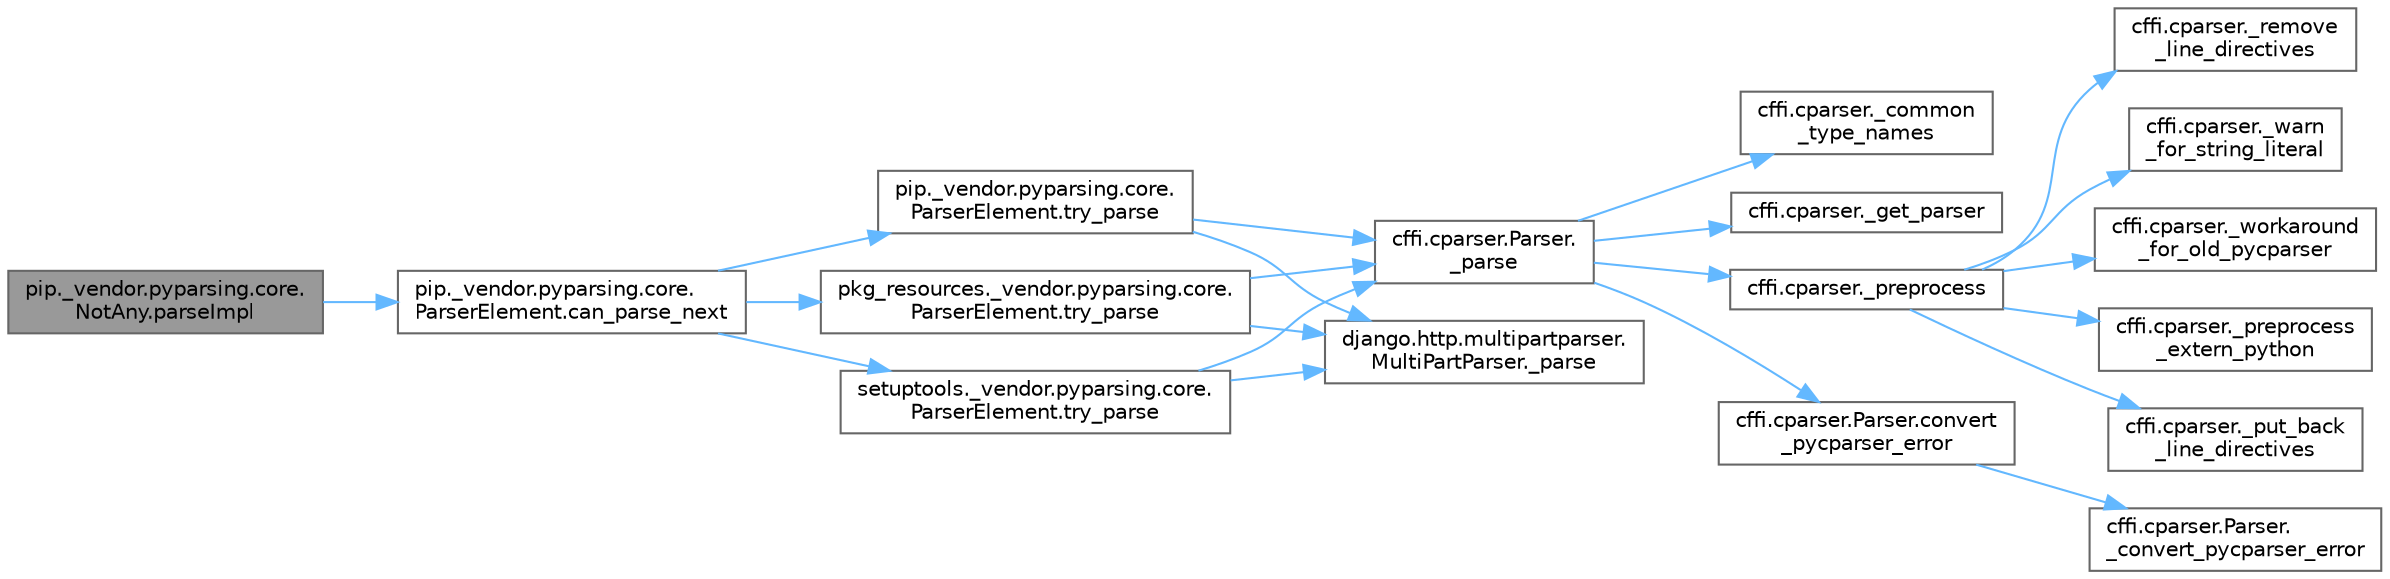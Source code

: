 digraph "pip._vendor.pyparsing.core.NotAny.parseImpl"
{
 // LATEX_PDF_SIZE
  bgcolor="transparent";
  edge [fontname=Helvetica,fontsize=10,labelfontname=Helvetica,labelfontsize=10];
  node [fontname=Helvetica,fontsize=10,shape=box,height=0.2,width=0.4];
  rankdir="LR";
  Node1 [id="Node000001",label="pip._vendor.pyparsing.core.\lNotAny.parseImpl",height=0.2,width=0.4,color="gray40", fillcolor="grey60", style="filled", fontcolor="black",tooltip=" "];
  Node1 -> Node2 [id="edge1_Node000001_Node000002",color="steelblue1",style="solid",tooltip=" "];
  Node2 [id="Node000002",label="pip._vendor.pyparsing.core.\lParserElement.can_parse_next",height=0.2,width=0.4,color="grey40", fillcolor="white", style="filled",URL="$classpip_1_1__vendor_1_1pyparsing_1_1core_1_1_parser_element.html#a780d49e0dacb1d260da8a07579d3074c",tooltip=" "];
  Node2 -> Node3 [id="edge2_Node000002_Node000003",color="steelblue1",style="solid",tooltip=" "];
  Node3 [id="Node000003",label="pip._vendor.pyparsing.core.\lParserElement.try_parse",height=0.2,width=0.4,color="grey40", fillcolor="white", style="filled",URL="$classpip_1_1__vendor_1_1pyparsing_1_1core_1_1_parser_element.html#aa6320e91dc4e7cd3738374eaa03bba1e",tooltip=" "];
  Node3 -> Node4 [id="edge3_Node000003_Node000004",color="steelblue1",style="solid",tooltip=" "];
  Node4 [id="Node000004",label="cffi.cparser.Parser.\l_parse",height=0.2,width=0.4,color="grey40", fillcolor="white", style="filled",URL="$classcffi_1_1cparser_1_1_parser.html#a1e34a6250e166916f64724a073816414",tooltip=" "];
  Node4 -> Node5 [id="edge4_Node000004_Node000005",color="steelblue1",style="solid",tooltip=" "];
  Node5 [id="Node000005",label="cffi.cparser._common\l_type_names",height=0.2,width=0.4,color="grey40", fillcolor="white", style="filled",URL="$namespacecffi_1_1cparser.html#ad1e7fbfe345d73658edbbb69143d6af4",tooltip=" "];
  Node4 -> Node6 [id="edge5_Node000004_Node000006",color="steelblue1",style="solid",tooltip=" "];
  Node6 [id="Node000006",label="cffi.cparser._get_parser",height=0.2,width=0.4,color="grey40", fillcolor="white", style="filled",URL="$namespacecffi_1_1cparser.html#a5fac6df4b37bff6d34bddf1011e17744",tooltip=" "];
  Node4 -> Node7 [id="edge6_Node000004_Node000007",color="steelblue1",style="solid",tooltip=" "];
  Node7 [id="Node000007",label="cffi.cparser._preprocess",height=0.2,width=0.4,color="grey40", fillcolor="white", style="filled",URL="$namespacecffi_1_1cparser.html#a66b1e3de638efcf1ccd505832e306bdb",tooltip=" "];
  Node7 -> Node8 [id="edge7_Node000007_Node000008",color="steelblue1",style="solid",tooltip=" "];
  Node8 [id="Node000008",label="cffi.cparser._preprocess\l_extern_python",height=0.2,width=0.4,color="grey40", fillcolor="white", style="filled",URL="$namespacecffi_1_1cparser.html#a090012863f6fccac6726f3e19025a92c",tooltip=" "];
  Node7 -> Node9 [id="edge8_Node000007_Node000009",color="steelblue1",style="solid",tooltip=" "];
  Node9 [id="Node000009",label="cffi.cparser._put_back\l_line_directives",height=0.2,width=0.4,color="grey40", fillcolor="white", style="filled",URL="$namespacecffi_1_1cparser.html#a3a8b9d59df776d9eceec2456ade71826",tooltip=" "];
  Node7 -> Node10 [id="edge9_Node000007_Node000010",color="steelblue1",style="solid",tooltip=" "];
  Node10 [id="Node000010",label="cffi.cparser._remove\l_line_directives",height=0.2,width=0.4,color="grey40", fillcolor="white", style="filled",URL="$namespacecffi_1_1cparser.html#ab428a3bb10a03448d6d18fecdf3fb6c4",tooltip=" "];
  Node7 -> Node11 [id="edge10_Node000007_Node000011",color="steelblue1",style="solid",tooltip=" "];
  Node11 [id="Node000011",label="cffi.cparser._warn\l_for_string_literal",height=0.2,width=0.4,color="grey40", fillcolor="white", style="filled",URL="$namespacecffi_1_1cparser.html#a7786690dfc03408208a845fc266a7e03",tooltip=" "];
  Node7 -> Node12 [id="edge11_Node000007_Node000012",color="steelblue1",style="solid",tooltip=" "];
  Node12 [id="Node000012",label="cffi.cparser._workaround\l_for_old_pycparser",height=0.2,width=0.4,color="grey40", fillcolor="white", style="filled",URL="$namespacecffi_1_1cparser.html#aa1712a110c72a0d44d42d230991be639",tooltip=" "];
  Node4 -> Node13 [id="edge12_Node000004_Node000013",color="steelblue1",style="solid",tooltip=" "];
  Node13 [id="Node000013",label="cffi.cparser.Parser.convert\l_pycparser_error",height=0.2,width=0.4,color="grey40", fillcolor="white", style="filled",URL="$classcffi_1_1cparser_1_1_parser.html#aa2308c4a4be419a7a50ec3136fe3342f",tooltip=" "];
  Node13 -> Node14 [id="edge13_Node000013_Node000014",color="steelblue1",style="solid",tooltip=" "];
  Node14 [id="Node000014",label="cffi.cparser.Parser.\l_convert_pycparser_error",height=0.2,width=0.4,color="grey40", fillcolor="white", style="filled",URL="$classcffi_1_1cparser_1_1_parser.html#ad7bc6bd1e648eb87715119929c5fdcde",tooltip=" "];
  Node3 -> Node15 [id="edge14_Node000003_Node000015",color="steelblue1",style="solid",tooltip=" "];
  Node15 [id="Node000015",label="django.http.multipartparser.\lMultiPartParser._parse",height=0.2,width=0.4,color="grey40", fillcolor="white", style="filled",URL="$classdjango_1_1http_1_1multipartparser_1_1_multi_part_parser.html#adb07bed95c15670985ba7e9222bc071f",tooltip=" "];
  Node2 -> Node16 [id="edge15_Node000002_Node000016",color="steelblue1",style="solid",tooltip=" "];
  Node16 [id="Node000016",label="pkg_resources._vendor.pyparsing.core.\lParserElement.try_parse",height=0.2,width=0.4,color="grey40", fillcolor="white", style="filled",URL="$classpkg__resources_1_1__vendor_1_1pyparsing_1_1core_1_1_parser_element.html#a59857e3f9c942ad31575cec76c665b8a",tooltip=" "];
  Node16 -> Node4 [id="edge16_Node000016_Node000004",color="steelblue1",style="solid",tooltip=" "];
  Node16 -> Node15 [id="edge17_Node000016_Node000015",color="steelblue1",style="solid",tooltip=" "];
  Node2 -> Node17 [id="edge18_Node000002_Node000017",color="steelblue1",style="solid",tooltip=" "];
  Node17 [id="Node000017",label="setuptools._vendor.pyparsing.core.\lParserElement.try_parse",height=0.2,width=0.4,color="grey40", fillcolor="white", style="filled",URL="$classsetuptools_1_1__vendor_1_1pyparsing_1_1core_1_1_parser_element.html#a8232b0ff24e210a8ce475d0469858a6d",tooltip=" "];
  Node17 -> Node4 [id="edge19_Node000017_Node000004",color="steelblue1",style="solid",tooltip=" "];
  Node17 -> Node15 [id="edge20_Node000017_Node000015",color="steelblue1",style="solid",tooltip=" "];
}
